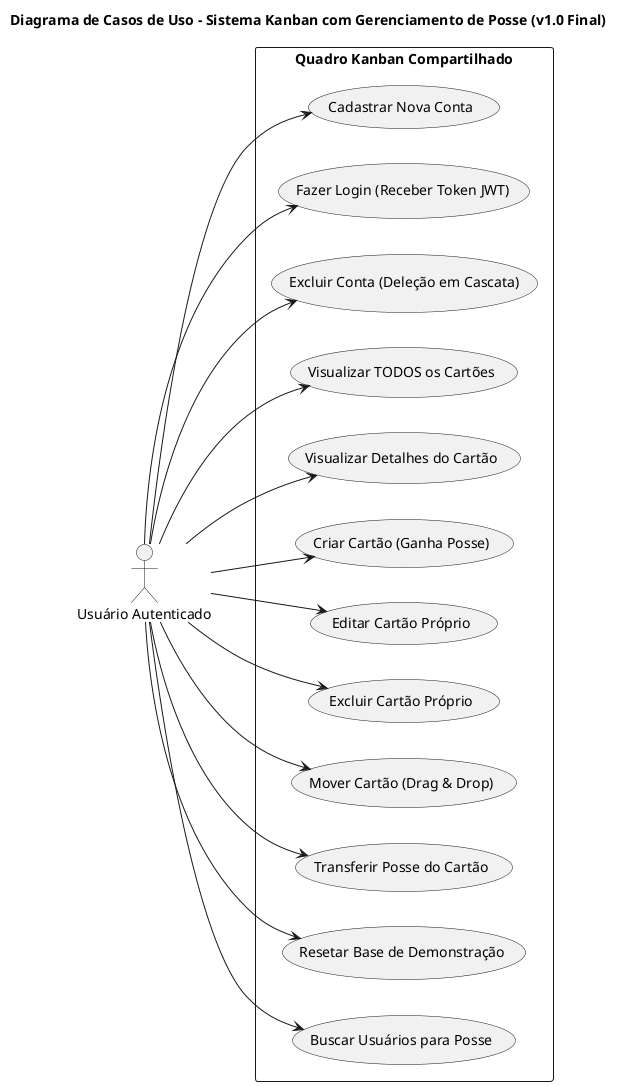 @startuml CASO_DE_USO

' ------------------------------------------------------------------
' TÍTULO E ORIENTAÇÃO
' ------------------------------------------------------------------
title Diagrama de Casos de Uso - Sistema Kanban com Gerenciamento de Posse (v1.0 Final)

' Define a direção do diagrama
left to right direction

' ------------------------------------------------------------------
' ATOR
' ------------------------------------------------------------------
' O único ator é o usuário que está logado no sistema (autenticado)
actor "Usuário Autenticado" as AuthUser

' ------------------------------------------------------------------
' SISTEMA (LIMITE)
' ------------------------------------------------------------------
rectangle "Quadro Kanban Compartilhado" {

  ' Casos de Uso de Acesso
  usecase "Cadastrar Nova Conta" as UC_SIGNUP
  usecase "Fazer Login (Receber Token JWT)" as UC_LOGIN
  usecase "Excluir Conta (Deleção em Cascata)" as UC_DEL_USER

  ' Casos de Uso de Visualização e Colaboração
  usecase "Visualizar TODOS os Cartões" as UC_LIST_ALL
  usecase "Visualizar Detalhes do Cartão" as UC_VIEW_DETAIL

  ' Casos de Uso de Gerenciamento de Posse (Ações CRUD)
  usecase "Criar Cartão (Ganha Posse)" as UC_CREATE
  usecase "Editar Cartão Próprio" as UC_EDIT
  usecase "Excluir Cartão Próprio" as UC_DELETE
  usecase "Mover Cartão (Drag & Drop)" as UC_MOVE
  usecase "Transferir Posse do Cartão" as UC_TRANSFER
  usecase "Resetar Base de Demonstração" as UC_RESET
  usecase "Buscar Usuários para Posse" as UC_LIST_USERS_TRANSFER

}

' ------------------------------------------------------------------
' RELACIONAMENTOS (O Usuário Autenticado faz todas as ações)
' ------------------------------------------------------------------
AuthUser --> UC_SIGNUP
AuthUser --> UC_LOGIN
AuthUser --> UC_DEL_USER
AuthUser --> UC_LIST_ALL
AuthUser --> UC_VIEW_DETAIL

' Ligações diretas para as ações de Gerenciamento de Posse
AuthUser --> UC_CREATE
AuthUser --> UC_EDIT
AuthUser --> UC_DELETE
AuthUser --> UC_MOVE
AuthUser --> UC_TRANSFER
AuthUser --> UC_RESET
AuthUser --> UC_LIST_USERS_TRANSFER

@enduml